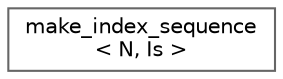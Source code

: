 digraph "Graphical Class Hierarchy"
{
 // LATEX_PDF_SIZE
  bgcolor="transparent";
  edge [fontname=Helvetica,fontsize=10,labelfontname=Helvetica,labelfontsize=10];
  node [fontname=Helvetica,fontsize=10,shape=box,height=0.2,width=0.4];
  rankdir="LR";
  Node0 [id="Node000000",label="make_index_sequence\l\< N, Is \>",height=0.2,width=0.4,color="grey40", fillcolor="white", style="filled",URL="$structmake__index__sequence.html",tooltip=" "];
}
